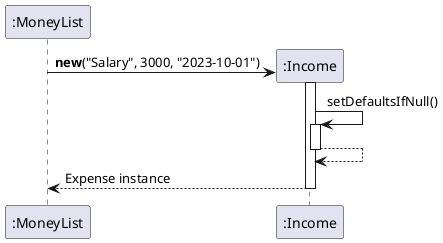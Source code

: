 @startuml Expense_Creation
participant MoneyList as ":MoneyList"
create Income as ":Income"

MoneyList -> Income : **new**("Salary", 3000, "2023-10-01")
activate Income

Income -> Income : setDefaultsIfNull()
activate Income
Income --> Income:
deactivate Income

Income --> MoneyList : Expense instance
deactivate Income
@enduml